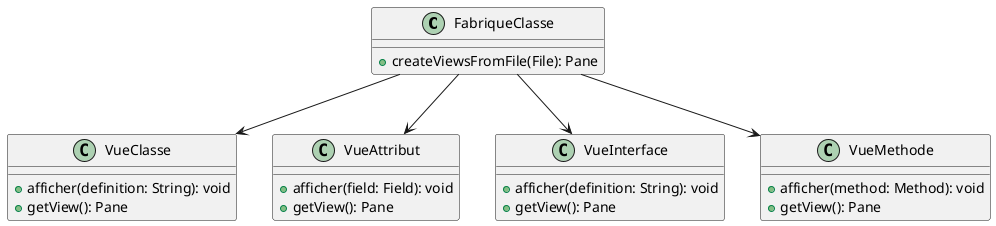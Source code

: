 @startuml

class FabriqueClasse {
    + createViewsFromFile(File): Pane
}

class VueClasse {
    + afficher(definition: String): void
    + getView(): Pane
}

class VueAttribut {
    + afficher(field: Field): void
    + getView(): Pane
}

class VueInterface {
    + afficher(definition: String): void
    + getView(): Pane
}

class VueMethode {
    + afficher(method: Method): void
    + getView(): Pane
}

FabriqueClasse --> VueClasse
FabriqueClasse --> VueAttribut
FabriqueClasse --> VueInterface
FabriqueClasse --> VueMethode

@enduml
